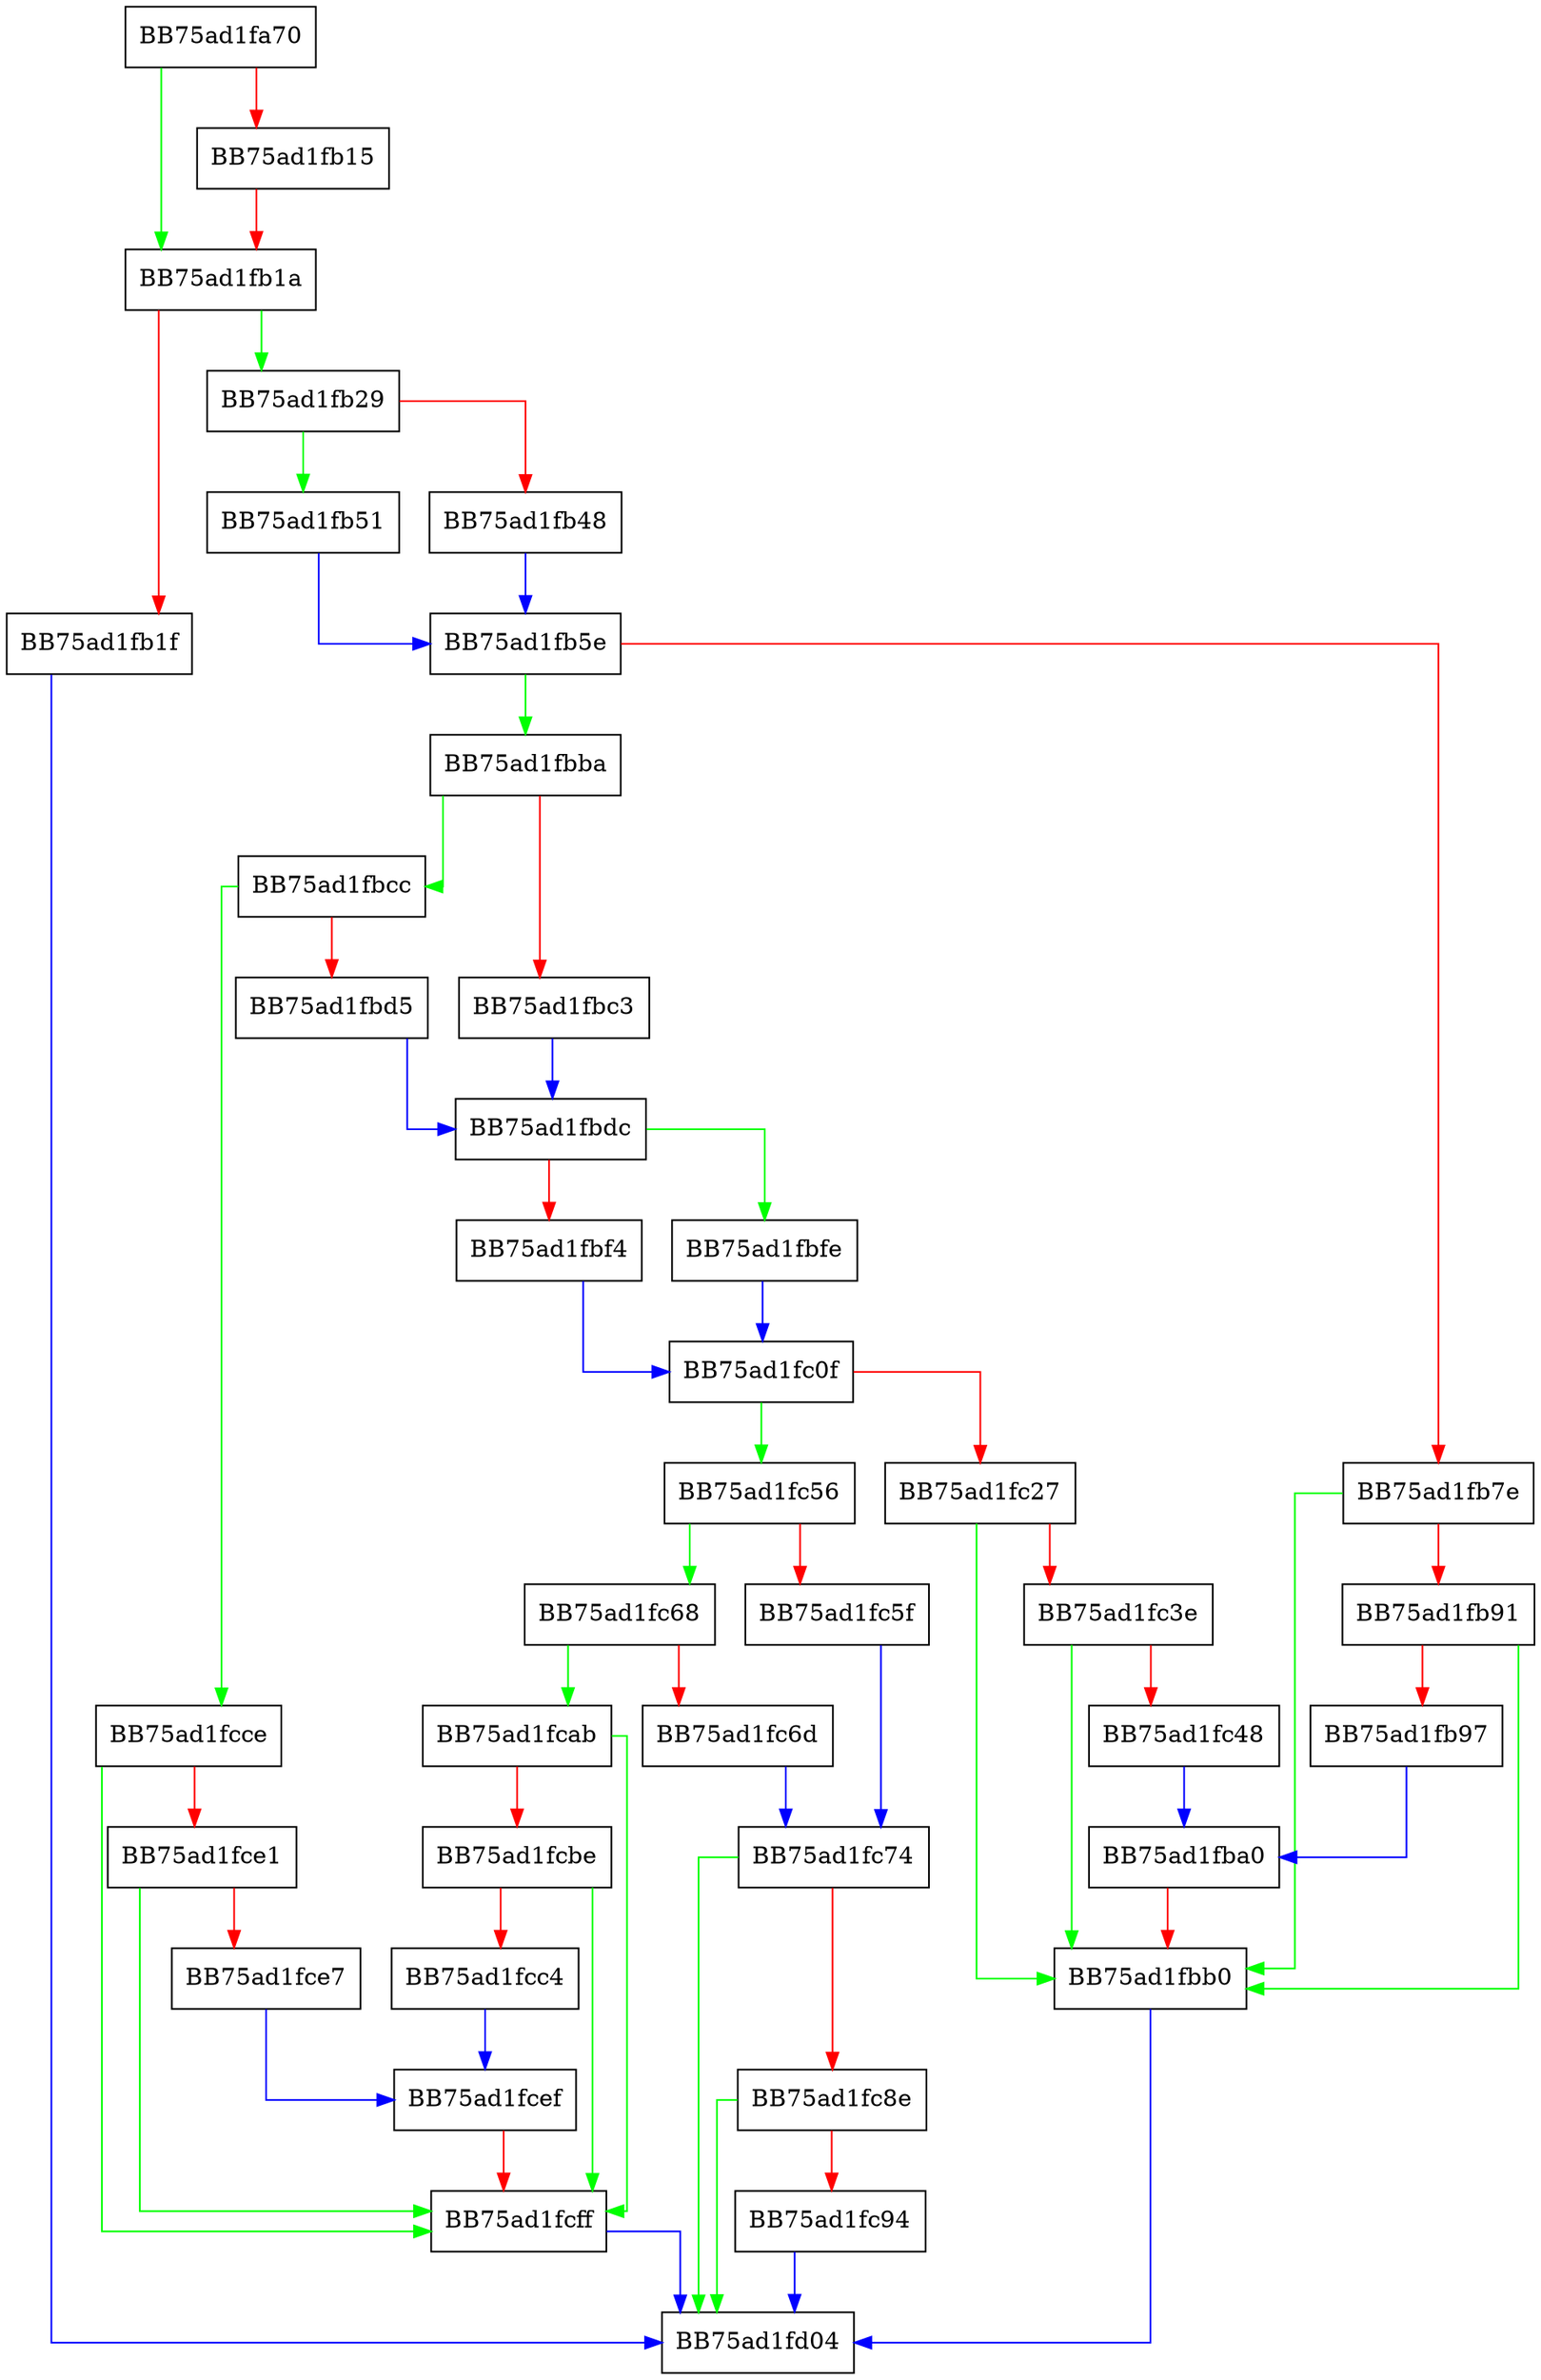 digraph DetectDecompression {
  node [shape="box"];
  graph [splines=ortho];
  BB75ad1fa70 -> BB75ad1fb1a [color="green"];
  BB75ad1fa70 -> BB75ad1fb15 [color="red"];
  BB75ad1fb15 -> BB75ad1fb1a [color="red"];
  BB75ad1fb1a -> BB75ad1fb29 [color="green"];
  BB75ad1fb1a -> BB75ad1fb1f [color="red"];
  BB75ad1fb1f -> BB75ad1fd04 [color="blue"];
  BB75ad1fb29 -> BB75ad1fb51 [color="green"];
  BB75ad1fb29 -> BB75ad1fb48 [color="red"];
  BB75ad1fb48 -> BB75ad1fb5e [color="blue"];
  BB75ad1fb51 -> BB75ad1fb5e [color="blue"];
  BB75ad1fb5e -> BB75ad1fbba [color="green"];
  BB75ad1fb5e -> BB75ad1fb7e [color="red"];
  BB75ad1fb7e -> BB75ad1fbb0 [color="green"];
  BB75ad1fb7e -> BB75ad1fb91 [color="red"];
  BB75ad1fb91 -> BB75ad1fbb0 [color="green"];
  BB75ad1fb91 -> BB75ad1fb97 [color="red"];
  BB75ad1fb97 -> BB75ad1fba0 [color="blue"];
  BB75ad1fba0 -> BB75ad1fbb0 [color="red"];
  BB75ad1fbb0 -> BB75ad1fd04 [color="blue"];
  BB75ad1fbba -> BB75ad1fbcc [color="green"];
  BB75ad1fbba -> BB75ad1fbc3 [color="red"];
  BB75ad1fbc3 -> BB75ad1fbdc [color="blue"];
  BB75ad1fbcc -> BB75ad1fcce [color="green"];
  BB75ad1fbcc -> BB75ad1fbd5 [color="red"];
  BB75ad1fbd5 -> BB75ad1fbdc [color="blue"];
  BB75ad1fbdc -> BB75ad1fbfe [color="green"];
  BB75ad1fbdc -> BB75ad1fbf4 [color="red"];
  BB75ad1fbf4 -> BB75ad1fc0f [color="blue"];
  BB75ad1fbfe -> BB75ad1fc0f [color="blue"];
  BB75ad1fc0f -> BB75ad1fc56 [color="green"];
  BB75ad1fc0f -> BB75ad1fc27 [color="red"];
  BB75ad1fc27 -> BB75ad1fbb0 [color="green"];
  BB75ad1fc27 -> BB75ad1fc3e [color="red"];
  BB75ad1fc3e -> BB75ad1fbb0 [color="green"];
  BB75ad1fc3e -> BB75ad1fc48 [color="red"];
  BB75ad1fc48 -> BB75ad1fba0 [color="blue"];
  BB75ad1fc56 -> BB75ad1fc68 [color="green"];
  BB75ad1fc56 -> BB75ad1fc5f [color="red"];
  BB75ad1fc5f -> BB75ad1fc74 [color="blue"];
  BB75ad1fc68 -> BB75ad1fcab [color="green"];
  BB75ad1fc68 -> BB75ad1fc6d [color="red"];
  BB75ad1fc6d -> BB75ad1fc74 [color="blue"];
  BB75ad1fc74 -> BB75ad1fd04 [color="green"];
  BB75ad1fc74 -> BB75ad1fc8e [color="red"];
  BB75ad1fc8e -> BB75ad1fd04 [color="green"];
  BB75ad1fc8e -> BB75ad1fc94 [color="red"];
  BB75ad1fc94 -> BB75ad1fd04 [color="blue"];
  BB75ad1fcab -> BB75ad1fcff [color="green"];
  BB75ad1fcab -> BB75ad1fcbe [color="red"];
  BB75ad1fcbe -> BB75ad1fcff [color="green"];
  BB75ad1fcbe -> BB75ad1fcc4 [color="red"];
  BB75ad1fcc4 -> BB75ad1fcef [color="blue"];
  BB75ad1fcce -> BB75ad1fcff [color="green"];
  BB75ad1fcce -> BB75ad1fce1 [color="red"];
  BB75ad1fce1 -> BB75ad1fcff [color="green"];
  BB75ad1fce1 -> BB75ad1fce7 [color="red"];
  BB75ad1fce7 -> BB75ad1fcef [color="blue"];
  BB75ad1fcef -> BB75ad1fcff [color="red"];
  BB75ad1fcff -> BB75ad1fd04 [color="blue"];
}